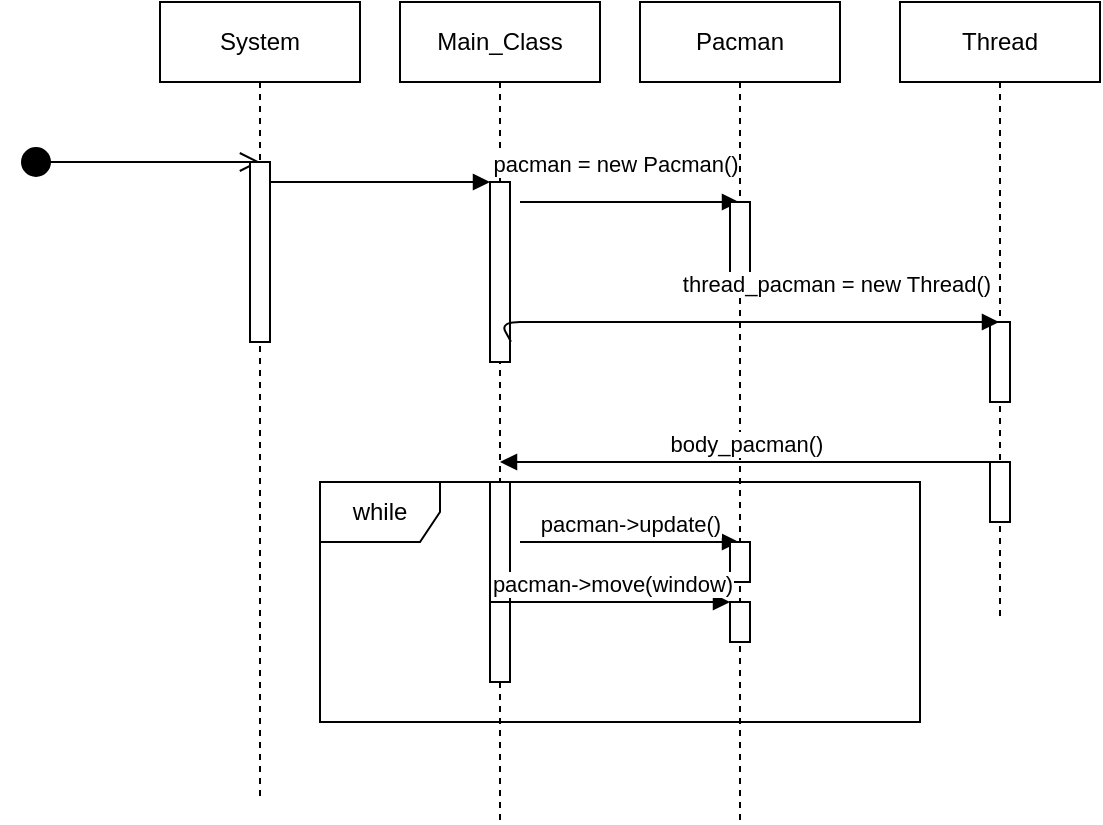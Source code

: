 <mxfile>
    <diagram id="5A05ZmzQna_nABxJGc6W" name="Page-1">
        <mxGraphModel dx="592" dy="198" grid="1" gridSize="10" guides="1" tooltips="1" connect="1" arrows="1" fold="1" page="1" pageScale="1" pageWidth="850" pageHeight="1100" math="0" shadow="0">
            <root>
                <mxCell id="0"/>
                <mxCell id="1" parent="0"/>
                <mxCell id="3" value="Main_Class" style="shape=umlLifeline;perimeter=lifelinePerimeter;whiteSpace=wrap;html=1;container=1;collapsible=0;recursiveResize=0;outlineConnect=0;size=40;" vertex="1" parent="1">
                    <mxGeometry x="220" width="100" height="410" as="geometry"/>
                </mxCell>
                <mxCell id="5" value="" style="html=1;points=[];perimeter=orthogonalPerimeter;" vertex="1" parent="3">
                    <mxGeometry x="45" y="90" width="10" height="90" as="geometry"/>
                </mxCell>
                <mxCell id="8" value="&amp;nbsp;pacman = new Pacman()" style="html=1;verticalAlign=bottom;endArrow=block;" edge="1" parent="3" target="9">
                    <mxGeometry x="-0.163" y="10" width="80" relative="1" as="geometry">
                        <mxPoint x="60" y="100" as="sourcePoint"/>
                        <mxPoint x="140" y="100" as="targetPoint"/>
                        <mxPoint as="offset"/>
                    </mxGeometry>
                </mxCell>
                <mxCell id="19" value="" style="html=1;points=[];perimeter=orthogonalPerimeter;" vertex="1" parent="3">
                    <mxGeometry x="45" y="240" width="10" height="100" as="geometry"/>
                </mxCell>
                <mxCell id="24" value="pacman-&amp;gt;update()" style="html=1;verticalAlign=bottom;endArrow=block;" edge="1" parent="3" target="9">
                    <mxGeometry width="80" relative="1" as="geometry">
                        <mxPoint x="60" y="270" as="sourcePoint"/>
                        <mxPoint x="140" y="270" as="targetPoint"/>
                    </mxGeometry>
                </mxCell>
                <mxCell id="30" value="" style="html=1;verticalAlign=bottom;endArrow=block;" edge="1" parent="3" source="28">
                    <mxGeometry x="-0.163" y="10" width="80" relative="1" as="geometry">
                        <mxPoint x="-35" y="90" as="sourcePoint"/>
                        <mxPoint x="45" y="90" as="targetPoint"/>
                        <mxPoint as="offset"/>
                    </mxGeometry>
                </mxCell>
                <mxCell id="9" value="Pacman" style="shape=umlLifeline;perimeter=lifelinePerimeter;whiteSpace=wrap;html=1;container=1;collapsible=0;recursiveResize=0;outlineConnect=0;size=40;" vertex="1" parent="1">
                    <mxGeometry x="340" width="100" height="410" as="geometry"/>
                </mxCell>
                <mxCell id="10" value="" style="html=1;points=[];perimeter=orthogonalPerimeter;" vertex="1" parent="9">
                    <mxGeometry x="45" y="100" width="10" height="40" as="geometry"/>
                </mxCell>
                <mxCell id="25" value="" style="html=1;points=[];perimeter=orthogonalPerimeter;" vertex="1" parent="9">
                    <mxGeometry x="45" y="270" width="10" height="20" as="geometry"/>
                </mxCell>
                <mxCell id="26" value="pacman-&amp;gt;move(window)" style="html=1;verticalAlign=bottom;endArrow=block;" edge="1" parent="9">
                    <mxGeometry width="80" relative="1" as="geometry">
                        <mxPoint x="-74.5" y="300" as="sourcePoint"/>
                        <mxPoint x="45.0" y="300" as="targetPoint"/>
                    </mxGeometry>
                </mxCell>
                <mxCell id="27" value="" style="html=1;points=[];perimeter=orthogonalPerimeter;" vertex="1" parent="9">
                    <mxGeometry x="45" y="300" width="10" height="20" as="geometry"/>
                </mxCell>
                <mxCell id="13" value="Thread" style="shape=umlLifeline;perimeter=lifelinePerimeter;whiteSpace=wrap;html=1;container=1;collapsible=0;recursiveResize=0;outlineConnect=0;size=40;" vertex="1" parent="1">
                    <mxGeometry x="470" width="100" height="310" as="geometry"/>
                </mxCell>
                <mxCell id="14" value="" style="html=1;points=[];perimeter=orthogonalPerimeter;" vertex="1" parent="13">
                    <mxGeometry x="45" y="160" width="10" height="40" as="geometry"/>
                </mxCell>
                <mxCell id="15" value="" style="html=1;points=[];perimeter=orthogonalPerimeter;" vertex="1" parent="13">
                    <mxGeometry x="45" y="230" width="10" height="30" as="geometry"/>
                </mxCell>
                <mxCell id="12" value="thread_pacman = new Thread()" style="html=1;verticalAlign=bottom;endArrow=block;exitX=1.049;exitY=0.887;exitDx=0;exitDy=0;exitPerimeter=0;" edge="1" parent="1" source="5" target="13">
                    <mxGeometry x="0.375" y="10" width="80" relative="1" as="geometry">
                        <mxPoint x="265" y="150" as="sourcePoint"/>
                        <mxPoint x="480" y="150" as="targetPoint"/>
                        <mxPoint as="offset"/>
                        <Array as="points">
                            <mxPoint x="270" y="160"/>
                        </Array>
                    </mxGeometry>
                </mxCell>
                <mxCell id="18" value="body_pacman()" style="html=1;verticalAlign=bottom;endArrow=block;" edge="1" parent="1" source="15" target="3">
                    <mxGeometry width="80" relative="1" as="geometry">
                        <mxPoint x="300" y="190" as="sourcePoint"/>
                        <mxPoint x="380" y="190" as="targetPoint"/>
                        <Array as="points">
                            <mxPoint x="370" y="230"/>
                        </Array>
                    </mxGeometry>
                </mxCell>
                <mxCell id="23" value="" style="html=1;verticalAlign=bottom;startArrow=circle;startFill=1;endArrow=open;startSize=6;endSize=8;" edge="1" parent="1">
                    <mxGeometry width="80" relative="1" as="geometry">
                        <mxPoint x="30" y="80" as="sourcePoint"/>
                        <mxPoint x="150" y="80" as="targetPoint"/>
                        <Array as="points">
                            <mxPoint x="120" y="80"/>
                        </Array>
                    </mxGeometry>
                </mxCell>
                <mxCell id="28" value="System" style="shape=umlLifeline;perimeter=lifelinePerimeter;whiteSpace=wrap;html=1;container=1;collapsible=0;recursiveResize=0;outlineConnect=0;size=40;" vertex="1" parent="1">
                    <mxGeometry x="100" width="100" height="400" as="geometry"/>
                </mxCell>
                <mxCell id="29" value="" style="html=1;points=[];perimeter=orthogonalPerimeter;" vertex="1" parent="28">
                    <mxGeometry x="45" y="80" width="10" height="90" as="geometry"/>
                </mxCell>
                <mxCell id="34" value="while" style="shape=umlFrame;whiteSpace=wrap;html=1;" vertex="1" parent="1">
                    <mxGeometry x="180" y="240" width="300" height="120" as="geometry"/>
                </mxCell>
            </root>
        </mxGraphModel>
    </diagram>
</mxfile>